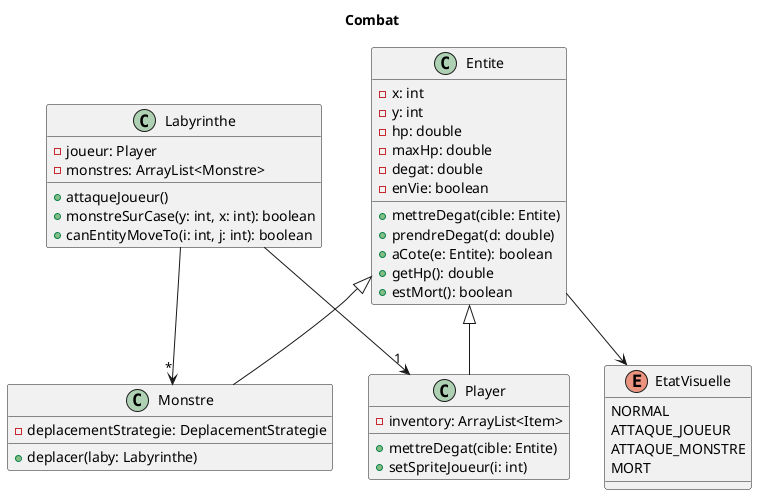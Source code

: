 @startuml
title Combat

class Entite {
  -x: int
  -y: int
  -hp: double
  -maxHp: double
  -degat: double
  -enVie: boolean
  +mettreDegat(cible: Entite)
  +prendreDegat(d: double)
  +aCote(e: Entite): boolean
  +getHp(): double
  +estMort(): boolean
}

class Player {
  -inventory: ArrayList<Item>
  +mettreDegat(cible: Entite)
  +setSpriteJoueur(i: int)
}

class Monstre {
  -deplacementStrategie: DeplacementStrategie
  +deplacer(laby: Labyrinthe)
}

class Labyrinthe {
  -joueur: Player
  -monstres: ArrayList<Monstre>
  +attaqueJoueur()
  +monstreSurCase(y: int, x: int): boolean
  +canEntityMoveTo(i: int, j: int): boolean
}

enum EtatVisuelle {
  NORMAL
  ATTAQUE_JOUEUR
  ATTAQUE_MONSTRE
  MORT
}

Entite <|-- Player
Entite <|-- Monstre
Entite --> EtatVisuelle
Labyrinthe --> "1" Player
Labyrinthe --> "*" Monstre

@enduml